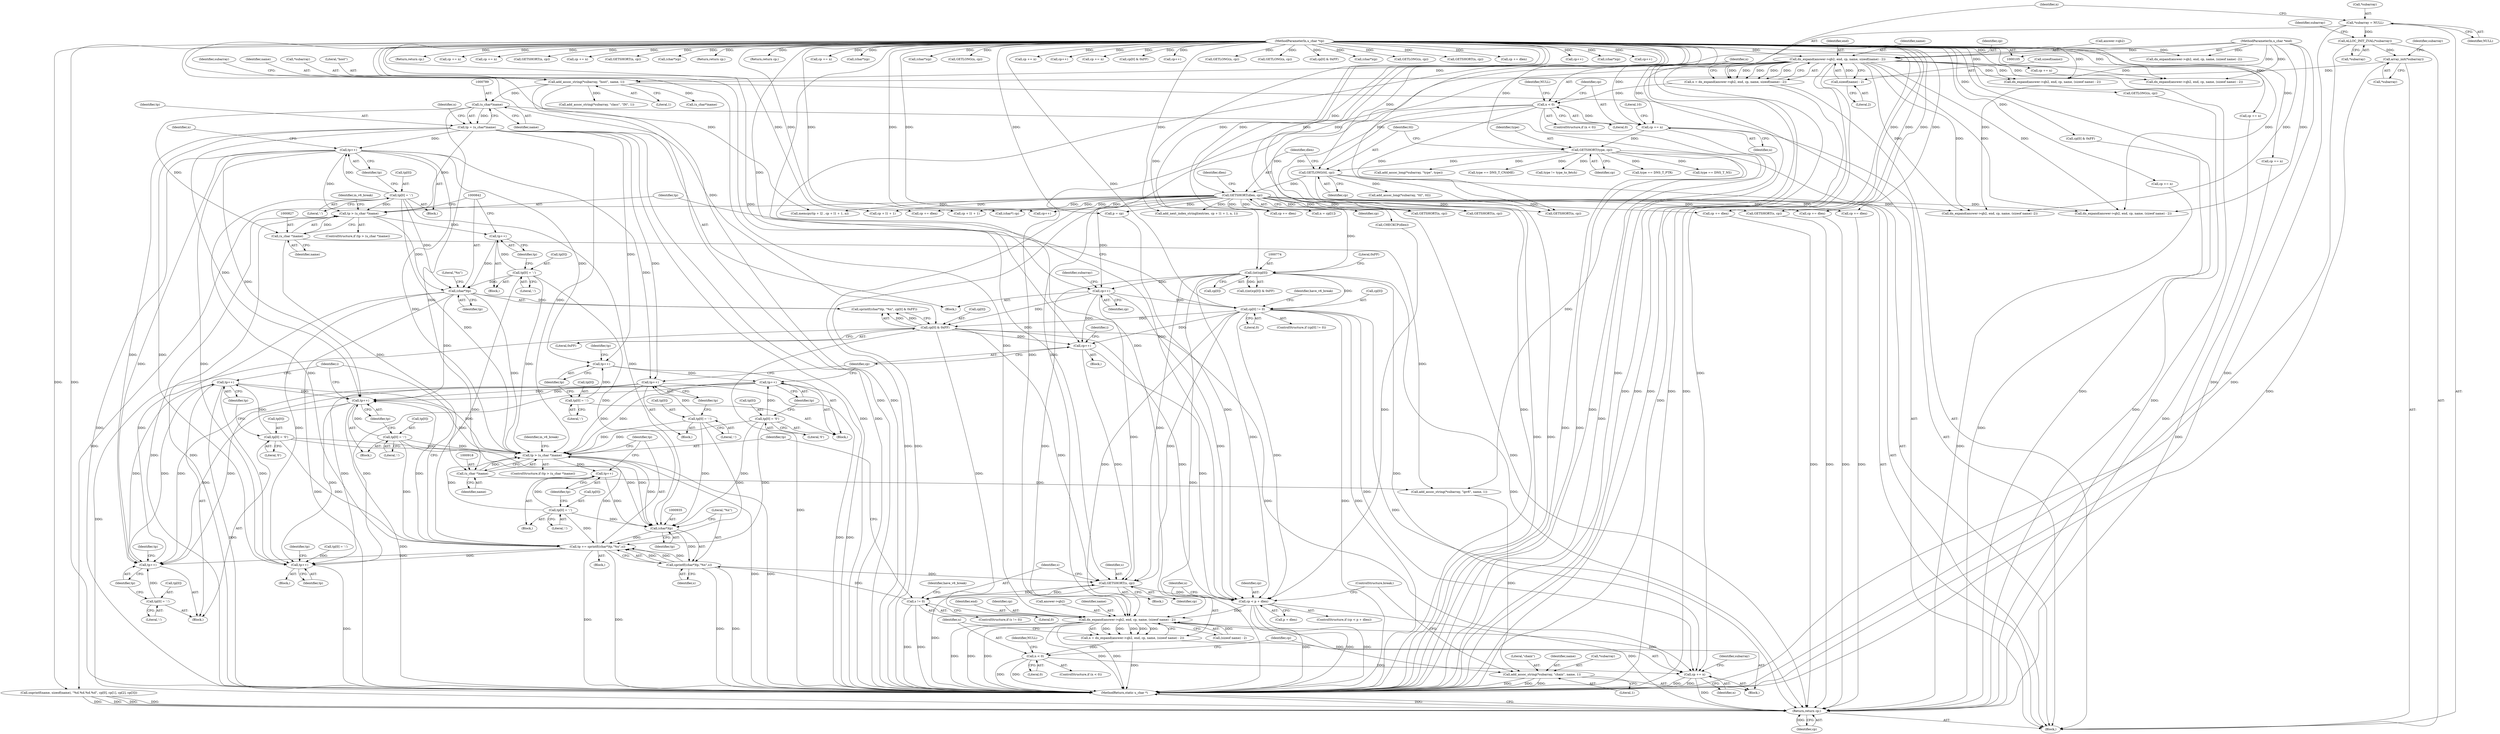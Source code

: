 digraph "0_php-src_2fefae47716d501aec41c1102f3fd4531f070b05_0@pointer" {
"1000975" [label="(Call,tp++)"];
"1000968" [label="(Call,tp++)"];
"1000841" [label="(Call,(char*)tp)"];
"1000833" [label="(Call,tp[0] = ':')"];
"1000802" [label="(Call,tp[0] = ':')"];
"1000838" [label="(Call,tp++)"];
"1000824" [label="(Call,tp > (u_char *)name)"];
"1000807" [label="(Call,tp++)"];
"1000786" [label="(Call,tp = (u_char*)name)"];
"1000788" [label="(Call,(u_char*)name)"];
"1000199" [label="(Call,add_assoc_string(*subarray, \"host\", name, 1))"];
"1000196" [label="(Call,array_init(*subarray))"];
"1000193" [label="(Call,ALLOC_INIT_ZVAL(*subarray))"];
"1000130" [label="(Call,*subarray = NULL)"];
"1000136" [label="(Call,dn_expand(answer->qb2, end, cp, name, sizeof(name) - 2))"];
"1000107" [label="(MethodParameterIn,u_char *end)"];
"1000106" [label="(MethodParameterIn,u_char *cp)"];
"1000143" [label="(Call,sizeof(name) - 2)"];
"1000826" [label="(Call,(u_char *)name)"];
"1000963" [label="(Call,tp[0] = ':')"];
"1000956" [label="(Call,tp++)"];
"1000867" [label="(Call,tp++)"];
"1000862" [label="(Call,tp[0] = ':')"];
"1000931" [label="(Call,tp += sprintf((char*)tp,\"%x\",s))"];
"1000933" [label="(Call,sprintf((char*)tp,\"%x\",s))"];
"1000934" [label="(Call,(char*)tp)"];
"1000924" [label="(Call,tp[0] = ':')"];
"1000915" [label="(Call,tp > (u_char *)name)"];
"1000881" [label="(Call,tp[0] = '0')"];
"1000975" [label="(Call,tp++)"];
"1000970" [label="(Call,tp[0] = '0')"];
"1000951" [label="(Call,tp[0] = ':')"];
"1000886" [label="(Call,tp++)"];
"1000879" [label="(Call,tp++)"];
"1000874" [label="(Call,tp[0] = ':')"];
"1000917" [label="(Call,(u_char *)name)"];
"1000929" [label="(Call,tp++)"];
"1000910" [label="(Call,s != 0)"];
"1000906" [label="(Call,GETSHORT(s, cp))"];
"1000779" [label="(Call,cp++)"];
"1000773" [label="(Call,(int)cp[0])"];
"1000165" [label="(Call,GETSHORT(dlen, cp))"];
"1000162" [label="(Call,GETLONG(ttl, cp))"];
"1000159" [label="(Call,GETSHORT(type, cp))"];
"1000154" [label="(Call,cp += n)"];
"1000148" [label="(Call,n < 0)"];
"1000134" [label="(Call,n = dn_expand(answer->qb2, end, cp, name, sizeof(name) - 2))"];
"1000817" [label="(Call,cp[0] != 0)"];
"1000845" [label="(Call,cp[0] & 0xFF)"];
"1000888" [label="(Call,cp++)"];
"1000987" [label="(Call,tp++)"];
"1001001" [label="(Call,cp < p + dlen)"];
"1001009" [label="(Call,dn_expand(answer->qb2, end, cp, name, (sizeof name) - 2))"];
"1001007" [label="(Call,n = dn_expand(answer->qb2, end, cp, name, (sizeof name) - 2))"];
"1001021" [label="(Call,n < 0)"];
"1001027" [label="(Call,cp += n)"];
"1001245" [label="(Return,return cp;)"];
"1001030" [label="(Call,add_assoc_string(*subarray, \"chain\", name, 1))"];
"1000812" [label="(Identifier,n)"];
"1000202" [label="(Literal,\"host\")"];
"1000182" [label="(Return,return cp;)"];
"1000889" [label="(Identifier,cp)"];
"1001032" [label="(Identifier,subarray)"];
"1001000" [label="(ControlStructure,if (cp < p + dlen))"];
"1000113" [label="(Block,)"];
"1000825" [label="(Identifier,tp)"];
"1000879" [label="(Call,tp++)"];
"1000874" [label="(Call,tp[0] = ':')"];
"1000288" [label="(Call,GETSHORT(n, cp))"];
"1000854" [label="(Identifier,have_v6_break)"];
"1000930" [label="(Identifier,tp)"];
"1000920" [label="(Block,)"];
"1000778" [label="(Literal,0xFF)"];
"1000970" [label="(Call,tp[0] = '0')"];
"1000793" [label="(Identifier,n)"];
"1000194" [label="(Call,*subarray)"];
"1001013" [label="(Identifier,end)"];
"1001033" [label="(Literal,\"chain\")"];
"1000828" [label="(Identifier,name)"];
"1000197" [label="(Call,*subarray)"];
"1000554" [label="(Call,cp += n)"];
"1000788" [label="(Call,(u_char*)name)"];
"1000773" [label="(Call,(int)cp[0])"];
"1001151" [label="(Call,cp += n)"];
"1000164" [label="(Identifier,cp)"];
"1000161" [label="(Identifier,cp)"];
"1001014" [label="(Identifier,cp)"];
"1000936" [label="(Identifier,tp)"];
"1000657" [label="(Call,GETSHORT(s, cp))"];
"1001023" [label="(Literal,0)"];
"1001003" [label="(Call,p + dlen)"];
"1000453" [label="(Call,n = cp[l1])"];
"1000971" [label="(Call,tp[0])"];
"1000211" [label="(Call,add_assoc_long(*subarray, \"ttl\", ttl))"];
"1000193" [label="(Call,ALLOC_INIT_ZVAL(*subarray))"];
"1000188" [label="(Call,cp += dlen)"];
"1000165" [label="(Call,GETSHORT(dlen, cp))"];
"1000969" [label="(Identifier,tp)"];
"1000974" [label="(Literal,'0')"];
"1000334" [label="(Call,dn_expand(answer->qb2, end, cp, name, (sizeof name) - 2))"];
"1000143" [label="(Call,sizeof(name) - 2)"];
"1000475" [label="(Call,memcpy(tp + l2 , cp + l1 + 1, n))"];
"1001241" [label="(Call,cp += dlen)"];
"1000839" [label="(Identifier,tp)"];
"1000783" [label="(Identifier,subarray)"];
"1000135" [label="(Identifier,n)"];
"1000565" [label="(Call,dn_expand(answer->qb2, end, cp, name, (sizeof name) -2))"];
"1000167" [label="(Identifier,cp)"];
"1000640" [label="(Call,(u_char*)name)"];
"1001064" [label="(Call,GETSHORT(n, cp))"];
"1000886" [label="(Call,tp++)"];
"1000823" [label="(ControlStructure,if (tp > (u_char *)name))"];
"1000892" [label="(Identifier,i)"];
"1000957" [label="(Identifier,tp)"];
"1001008" [label="(Identifier,n)"];
"1001034" [label="(Identifier,name)"];
"1001176" [label="(Call,cp += n)"];
"1000780" [label="(Identifier,cp)"];
"1000199" [label="(Call,add_assoc_string(*subarray, \"host\", name, 1))"];
"1001001" [label="(Call,cp < p + dlen)"];
"1000159" [label="(Call,GETSHORT(type, cp))"];
"1001121" [label="(Call,GETSHORT(n, cp))"];
"1000137" [label="(Call,answer->qb2)"];
"1001171" [label="(Call,(char*)cp)"];
"1000834" [label="(Call,tp[0])"];
"1000951" [label="(Call,tp[0] = ':')"];
"1000929" [label="(Call,tp++)"];
"1000238" [label="(Return,return cp;)"];
"1000166" [label="(Identifier,dlen)"];
"1000158" [label="(Literal,10)"];
"1001006" [label="(Block,)"];
"1000888" [label="(Call,cp++)"];
"1000821" [label="(Literal,0)"];
"1001031" [label="(Call,*subarray)"];
"1000107" [label="(MethodParameterIn,u_char *end)"];
"1000909" [label="(ControlStructure,if (s != 0))"];
"1001010" [label="(Call,answer->qb2)"];
"1000106" [label="(MethodParameterIn,u_char *cp)"];
"1000275" [label="(Call,cp += dlen)"];
"1000479" [label="(Call,cp + l1 + 1)"];
"1000849" [label="(Literal,0xFF)"];
"1000131" [label="(Call,*subarray)"];
"1000913" [label="(Block,)"];
"1000322" [label="(Call,type == DNS_T_PTR)"];
"1000868" [label="(Identifier,tp)"];
"1001016" [label="(Call,(sizeof name) - 2)"];
"1000917" [label="(Call,(u_char *)name)"];
"1001113" [label="(Call,GETSHORT(n, cp))"];
"1000160" [label="(Identifier,type)"];
"1000191" [label="(Return,return cp;)"];
"1001026" [label="(Identifier,NULL)"];
"1000911" [label="(Identifier,s)"];
"1000964" [label="(Call,tp[0])"];
"1001201" [label="(Call,cp += n)"];
"1000875" [label="(Call,tp[0])"];
"1000196" [label="(Call,array_init(*subarray))"];
"1000155" [label="(Identifier,cp)"];
"1000815" [label="(Block,)"];
"1000962" [label="(Block,)"];
"1001245" [label="(Return,return cp;)"];
"1000938" [label="(Identifier,s)"];
"1000140" [label="(Identifier,end)"];
"1000149" [label="(Identifier,n)"];
"1000156" [label="(Identifier,n)"];
"1000134" [label="(Call,n = dn_expand(answer->qb2, end, cp, name, sizeof(name) - 2))"];
"1000808" [label="(Identifier,tp)"];
"1000987" [label="(Call,tp++)"];
"1000377" [label="(Call,cp++)"];
"1000485" [label="(Call,add_next_index_stringl(entries, cp + l1 + 1, n, 1))"];
"1000906" [label="(Call,GETSHORT(s, cp))"];
"1001196" [label="(Call,(char*)cp)"];
"1000916" [label="(Identifier,tp)"];
"1000802" [label="(Call,tp[0] = ':')"];
"1000882" [label="(Call,tp[0])"];
"1000144" [label="(Call,sizeof(name))"];
"1000201" [label="(Identifier,subarray)"];
"1000205" [label="(Call,add_assoc_string(*subarray, \"class\", \"IN\", 1))"];
"1000150" [label="(Literal,0)"];
"1000786" [label="(Call,tp = (u_char*)name)"];
"1000146" [label="(Literal,2)"];
"1000914" [label="(ControlStructure,if (tp > (u_char *)name))"];
"1000885" [label="(Literal,'0')"];
"1000955" [label="(Literal,':')"];
"1000844" [label="(Literal,\"%x\")"];
"1000310" [label="(Call,type == DNS_T_NS)"];
"1000972" [label="(Identifier,tp)"];
"1001146" [label="(Call,(char*)cp)"];
"1000922" [label="(Identifier,in_v6_break)"];
"1000816" [label="(ControlStructure,if (cp[0] != 0))"];
"1000179" [label="(Call,cp += dlen)"];
"1001002" [label="(Identifier,cp)"];
"1000903" [label="(Block,)"];
"1000829" [label="(Block,)"];
"1000919" [label="(Identifier,name)"];
"1001021" [label="(Call,n < 0)"];
"1000806" [label="(Literal,':')"];
"1000779" [label="(Call,cp++)"];
"1000968" [label="(Call,tp++)"];
"1000833" [label="(Call,tp[0] = ':')"];
"1000824" [label="(Call,tp > (u_char *)name)"];
"1000414" [label="(Call,cp += n)"];
"1000628" [label="(Call,GETLONG(n, cp))"];
"1000162" [label="(Call,GETLONG(ttl, cp))"];
"1000142" [label="(Identifier,name)"];
"1000759" [label="(Call,p = cp)"];
"1001048" [label="(Call,GETSHORT(n, cp))"];
"1000841" [label="(Call,(char*)tp)"];
"1000604" [label="(Call,GETLONG(n, cp))"];
"1000846" [label="(Call,cp[0])"];
"1000795" [label="(Block,)"];
"1000787" [label="(Identifier,tp)"];
"1000207" [label="(Identifier,subarray)"];
"1000843" [label="(Identifier,tp)"];
"1000252" [label="(Call,snprintf(name, sizeof(name), \"%d.%d.%d.%d\", cp[0], cp[1], cp[2], cp[3]))"];
"1000840" [label="(Call,sprintf((char*)tp, \"%x\", cp[0] & 0xFF))"];
"1000352" [label="(Call,cp += n)"];
"1000147" [label="(ControlStructure,if (n < 0))"];
"1000130" [label="(Call,*subarray = NULL)"];
"1000831" [label="(Identifier,in_v6_break)"];
"1000924" [label="(Call,tp[0] = ':')"];
"1000133" [label="(Identifier,NULL)"];
"1000583" [label="(Call,cp += n)"];
"1000880" [label="(Identifier,tp)"];
"1000908" [label="(Identifier,cp)"];
"1000219" [label="(Call,add_assoc_long(*subarray, \"type\", type))"];
"1000154" [label="(Call,cp += n)"];
"1000902" [label="(Identifier,i)"];
"1001183" [label="(Call,cp[0] & 0xFF)"];
"1001206" [label="(Call,dn_expand(answer->qb2, end, cp, name, (sizeof name) - 2))"];
"1000982" [label="(Call,tp[0] = ':')"];
"1000203" [label="(Identifier,name)"];
"1001074" [label="(Call,dn_expand(answer->qb2, end, cp, name, (sizeof name) - 2))"];
"1000944" [label="(Block,)"];
"1000775" [label="(Call,cp[0])"];
"1000928" [label="(Literal,':')"];
"1000536" [label="(Call,dn_expand(answer->qb2, end, cp, name, (sizeof name) -2))"];
"1001246" [label="(Identifier,cp)"];
"1001022" [label="(Identifier,n)"];
"1001224" [label="(Call,cp += n)"];
"1001027" [label="(Call,cp += n)"];
"1000401" [label="(Call,cp++)"];
"1000863" [label="(Call,tp[0])"];
"1000772" [label="(Call,((int)cp[0]) & 0xFF)"];
"1000390" [label="(Call,cp += n)"];
"1001020" [label="(ControlStructure,if (n < 0))"];
"1000915" [label="(Call,tp > (u_char *)name)"];
"1001133" [label="(Call,cp[0] & 0xFF)"];
"1001092" [label="(Call,cp += n)"];
"1000511" [label="(Call,cp += dlen)"];
"1000200" [label="(Call,*subarray)"];
"1000242" [label="(Block,)"];
"1000807" [label="(Call,tp++)"];
"1000862" [label="(Call,tp[0] = ':')"];
"1000967" [label="(Literal,':')"];
"1000994" [label="(Call,add_assoc_string(*subarray, \"ipv6\", name, 1))"];
"1001138" [label="(Call,cp++)"];
"1001028" [label="(Identifier,cp)"];
"1000596" [label="(Call,GETLONG(n, cp))"];
"1000487" [label="(Call,cp + l1 + 1)"];
"1000912" [label="(Literal,0)"];
"1001009" [label="(Call,dn_expand(answer->qb2, end, cp, name, (sizeof name) - 2))"];
"1000612" [label="(Call,GETLONG(n, cp))"];
"1000298" [label="(Call,type == DNS_T_CNAME)"];
"1000148" [label="(Call,n < 0)"];
"1000963" [label="(Call,tp[0] = ':')"];
"1001158" [label="(Call,cp[0] & 0xFF)"];
"1001029" [label="(Identifier,n)"];
"1001030" [label="(Call,add_assoc_string(*subarray, \"chain\", name, 1))"];
"1000385" [label="(Call,(char*)cp)"];
"1000866" [label="(Literal,':')"];
"1000620" [label="(Call,GETLONG(n, cp))"];
"1000855" [label="(Block,)"];
"1000838" [label="(Call,tp++)"];
"1000169" [label="(Identifier,dlen)"];
"1000153" [label="(Identifier,NULL)"];
"1000932" [label="(Identifier,tp)"];
"1000163" [label="(Identifier,ttl)"];
"1000873" [label="(Block,)"];
"1001056" [label="(Call,GETSHORT(n, cp))"];
"1000981" [label="(Block,)"];
"1000937" [label="(Literal,\"%x\")"];
"1000790" [label="(Identifier,name)"];
"1000943" [label="(Identifier,have_v6_break)"];
"1000175" [label="(Call,type != type_to_fetch)"];
"1000235" [label="(Call,cp += dlen)"];
"1000228" [label="(Call,(char*) cp)"];
"1000826" [label="(Call,(u_char *)name)"];
"1000878" [label="(Literal,':')"];
"1000991" [label="(Identifier,tp)"];
"1001163" [label="(Call,cp++)"];
"1001035" [label="(Literal,1)"];
"1000141" [label="(Identifier,cp)"];
"1000817" [label="(Call,cp[0] != 0)"];
"1000837" [label="(Literal,':')"];
"1000910" [label="(Call,s != 0)"];
"1000867" [label="(Call,tp++)"];
"1000204" [label="(Literal,1)"];
"1001015" [label="(Identifier,name)"];
"1000975" [label="(Call,tp++)"];
"1000136" [label="(Call,dn_expand(answer->qb2, end, cp, name, sizeof(name) - 2))"];
"1000881" [label="(Call,tp[0] = '0')"];
"1000409" [label="(Call,(char*)cp)"];
"1000952" [label="(Call,tp[0])"];
"1000883" [label="(Identifier,tp)"];
"1001247" [label="(MethodReturn,static u_char *)"];
"1000931" [label="(Call,tp += sprintf((char*)tp,\"%x\",s))"];
"1001188" [label="(Call,cp++)"];
"1000907" [label="(Identifier,s)"];
"1000988" [label="(Identifier,tp)"];
"1000845" [label="(Call,cp[0] & 0xFF)"];
"1001007" [label="(Call,n = dn_expand(answer->qb2, end, cp, name, (sizeof name) - 2))"];
"1001036" [label="(ControlStructure,break;)"];
"1000956" [label="(Call,tp++)"];
"1000803" [label="(Call,tp[0])"];
"1000933" [label="(Call,sprintf((char*)tp,\"%x\",s))"];
"1000168" [label="(Call,CHECKCP(dlen))"];
"1000976" [label="(Identifier,tp)"];
"1000198" [label="(Identifier,subarray)"];
"1000925" [label="(Call,tp[0])"];
"1000934" [label="(Call,(char*)tp)"];
"1000887" [label="(Identifier,tp)"];
"1000818" [label="(Call,cp[0])"];
"1000975" -> "1000962"  [label="AST: "];
"1000975" -> "1000976"  [label="CFG: "];
"1000976" -> "1000975"  [label="AST: "];
"1000902" -> "1000975"  [label="CFG: "];
"1000975" -> "1001247"  [label="DDG: "];
"1000975" -> "1000915"  [label="DDG: "];
"1000975" -> "1000956"  [label="DDG: "];
"1000975" -> "1000968"  [label="DDG: "];
"1000968" -> "1000975"  [label="DDG: "];
"1000970" -> "1000975"  [label="DDG: "];
"1000975" -> "1000987"  [label="DDG: "];
"1000968" -> "1000962"  [label="AST: "];
"1000968" -> "1000969"  [label="CFG: "];
"1000969" -> "1000968"  [label="AST: "];
"1000972" -> "1000968"  [label="CFG: "];
"1000841" -> "1000968"  [label="DDG: "];
"1000807" -> "1000968"  [label="DDG: "];
"1000963" -> "1000968"  [label="DDG: "];
"1000956" -> "1000968"  [label="DDG: "];
"1000886" -> "1000968"  [label="DDG: "];
"1000786" -> "1000968"  [label="DDG: "];
"1000867" -> "1000968"  [label="DDG: "];
"1000931" -> "1000968"  [label="DDG: "];
"1000841" -> "1000840"  [label="AST: "];
"1000841" -> "1000843"  [label="CFG: "];
"1000842" -> "1000841"  [label="AST: "];
"1000843" -> "1000841"  [label="AST: "];
"1000844" -> "1000841"  [label="CFG: "];
"1000841" -> "1001247"  [label="DDG: "];
"1000841" -> "1000840"  [label="DDG: "];
"1000833" -> "1000841"  [label="DDG: "];
"1000802" -> "1000841"  [label="DDG: "];
"1000838" -> "1000841"  [label="DDG: "];
"1000824" -> "1000841"  [label="DDG: "];
"1000841" -> "1000915"  [label="DDG: "];
"1000841" -> "1000956"  [label="DDG: "];
"1000841" -> "1000987"  [label="DDG: "];
"1000833" -> "1000829"  [label="AST: "];
"1000833" -> "1000837"  [label="CFG: "];
"1000834" -> "1000833"  [label="AST: "];
"1000837" -> "1000833"  [label="AST: "];
"1000839" -> "1000833"  [label="CFG: "];
"1000833" -> "1000838"  [label="DDG: "];
"1000833" -> "1000915"  [label="DDG: "];
"1000833" -> "1000931"  [label="DDG: "];
"1000833" -> "1000934"  [label="DDG: "];
"1000802" -> "1000795"  [label="AST: "];
"1000802" -> "1000806"  [label="CFG: "];
"1000803" -> "1000802"  [label="AST: "];
"1000806" -> "1000802"  [label="AST: "];
"1000808" -> "1000802"  [label="CFG: "];
"1000802" -> "1000807"  [label="DDG: "];
"1000802" -> "1000824"  [label="DDG: "];
"1000802" -> "1000915"  [label="DDG: "];
"1000802" -> "1000931"  [label="DDG: "];
"1000802" -> "1000934"  [label="DDG: "];
"1000838" -> "1000829"  [label="AST: "];
"1000838" -> "1000839"  [label="CFG: "];
"1000839" -> "1000838"  [label="AST: "];
"1000842" -> "1000838"  [label="CFG: "];
"1000824" -> "1000838"  [label="DDG: "];
"1000824" -> "1000823"  [label="AST: "];
"1000824" -> "1000826"  [label="CFG: "];
"1000825" -> "1000824"  [label="AST: "];
"1000826" -> "1000824"  [label="AST: "];
"1000831" -> "1000824"  [label="CFG: "];
"1000842" -> "1000824"  [label="CFG: "];
"1000824" -> "1001247"  [label="DDG: "];
"1000824" -> "1001247"  [label="DDG: "];
"1000807" -> "1000824"  [label="DDG: "];
"1000786" -> "1000824"  [label="DDG: "];
"1000826" -> "1000824"  [label="DDG: "];
"1000807" -> "1000795"  [label="AST: "];
"1000807" -> "1000808"  [label="CFG: "];
"1000808" -> "1000807"  [label="AST: "];
"1000812" -> "1000807"  [label="CFG: "];
"1000807" -> "1001247"  [label="DDG: "];
"1000786" -> "1000807"  [label="DDG: "];
"1000807" -> "1000867"  [label="DDG: "];
"1000807" -> "1000879"  [label="DDG: "];
"1000807" -> "1000915"  [label="DDG: "];
"1000807" -> "1000956"  [label="DDG: "];
"1000807" -> "1000987"  [label="DDG: "];
"1000786" -> "1000242"  [label="AST: "];
"1000786" -> "1000788"  [label="CFG: "];
"1000787" -> "1000786"  [label="AST: "];
"1000788" -> "1000786"  [label="AST: "];
"1000793" -> "1000786"  [label="CFG: "];
"1000786" -> "1001247"  [label="DDG: "];
"1000786" -> "1001247"  [label="DDG: "];
"1000788" -> "1000786"  [label="DDG: "];
"1000786" -> "1000867"  [label="DDG: "];
"1000786" -> "1000879"  [label="DDG: "];
"1000786" -> "1000915"  [label="DDG: "];
"1000786" -> "1000956"  [label="DDG: "];
"1000786" -> "1000987"  [label="DDG: "];
"1000788" -> "1000790"  [label="CFG: "];
"1000789" -> "1000788"  [label="AST: "];
"1000790" -> "1000788"  [label="AST: "];
"1000199" -> "1000788"  [label="DDG: "];
"1000788" -> "1000826"  [label="DDG: "];
"1000788" -> "1000917"  [label="DDG: "];
"1000788" -> "1000994"  [label="DDG: "];
"1000199" -> "1000113"  [label="AST: "];
"1000199" -> "1000204"  [label="CFG: "];
"1000200" -> "1000199"  [label="AST: "];
"1000202" -> "1000199"  [label="AST: "];
"1000203" -> "1000199"  [label="AST: "];
"1000204" -> "1000199"  [label="AST: "];
"1000207" -> "1000199"  [label="CFG: "];
"1000199" -> "1001247"  [label="DDG: "];
"1000199" -> "1001247"  [label="DDG: "];
"1000196" -> "1000199"  [label="DDG: "];
"1000136" -> "1000199"  [label="DDG: "];
"1000199" -> "1000205"  [label="DDG: "];
"1000199" -> "1000640"  [label="DDG: "];
"1000196" -> "1000113"  [label="AST: "];
"1000196" -> "1000197"  [label="CFG: "];
"1000197" -> "1000196"  [label="AST: "];
"1000201" -> "1000196"  [label="CFG: "];
"1000196" -> "1001247"  [label="DDG: "];
"1000193" -> "1000196"  [label="DDG: "];
"1000193" -> "1000113"  [label="AST: "];
"1000193" -> "1000194"  [label="CFG: "];
"1000194" -> "1000193"  [label="AST: "];
"1000198" -> "1000193"  [label="CFG: "];
"1000193" -> "1001247"  [label="DDG: "];
"1000130" -> "1000193"  [label="DDG: "];
"1000130" -> "1000113"  [label="AST: "];
"1000130" -> "1000133"  [label="CFG: "];
"1000131" -> "1000130"  [label="AST: "];
"1000133" -> "1000130"  [label="AST: "];
"1000135" -> "1000130"  [label="CFG: "];
"1000130" -> "1001247"  [label="DDG: "];
"1000130" -> "1001247"  [label="DDG: "];
"1000136" -> "1000134"  [label="AST: "];
"1000136" -> "1000143"  [label="CFG: "];
"1000137" -> "1000136"  [label="AST: "];
"1000140" -> "1000136"  [label="AST: "];
"1000141" -> "1000136"  [label="AST: "];
"1000142" -> "1000136"  [label="AST: "];
"1000143" -> "1000136"  [label="AST: "];
"1000134" -> "1000136"  [label="CFG: "];
"1000136" -> "1001247"  [label="DDG: "];
"1000136" -> "1001247"  [label="DDG: "];
"1000136" -> "1001247"  [label="DDG: "];
"1000136" -> "1001247"  [label="DDG: "];
"1000136" -> "1001247"  [label="DDG: "];
"1000136" -> "1000134"  [label="DDG: "];
"1000136" -> "1000134"  [label="DDG: "];
"1000136" -> "1000134"  [label="DDG: "];
"1000136" -> "1000134"  [label="DDG: "];
"1000136" -> "1000134"  [label="DDG: "];
"1000107" -> "1000136"  [label="DDG: "];
"1000106" -> "1000136"  [label="DDG: "];
"1000143" -> "1000136"  [label="DDG: "];
"1000136" -> "1000154"  [label="DDG: "];
"1000136" -> "1000334"  [label="DDG: "];
"1000136" -> "1000334"  [label="DDG: "];
"1000136" -> "1000536"  [label="DDG: "];
"1000136" -> "1000536"  [label="DDG: "];
"1000136" -> "1001009"  [label="DDG: "];
"1000136" -> "1001009"  [label="DDG: "];
"1000136" -> "1001074"  [label="DDG: "];
"1000136" -> "1001074"  [label="DDG: "];
"1000136" -> "1001206"  [label="DDG: "];
"1000136" -> "1001206"  [label="DDG: "];
"1000107" -> "1000105"  [label="AST: "];
"1000107" -> "1001247"  [label="DDG: "];
"1000107" -> "1000334"  [label="DDG: "];
"1000107" -> "1000536"  [label="DDG: "];
"1000107" -> "1000565"  [label="DDG: "];
"1000107" -> "1001009"  [label="DDG: "];
"1000107" -> "1001074"  [label="DDG: "];
"1000107" -> "1001206"  [label="DDG: "];
"1000106" -> "1000105"  [label="AST: "];
"1000106" -> "1001247"  [label="DDG: "];
"1000106" -> "1000154"  [label="DDG: "];
"1000106" -> "1000159"  [label="DDG: "];
"1000106" -> "1000162"  [label="DDG: "];
"1000106" -> "1000165"  [label="DDG: "];
"1000106" -> "1000179"  [label="DDG: "];
"1000106" -> "1000182"  [label="DDG: "];
"1000106" -> "1000188"  [label="DDG: "];
"1000106" -> "1000191"  [label="DDG: "];
"1000106" -> "1000228"  [label="DDG: "];
"1000106" -> "1000235"  [label="DDG: "];
"1000106" -> "1000238"  [label="DDG: "];
"1000106" -> "1000252"  [label="DDG: "];
"1000106" -> "1000275"  [label="DDG: "];
"1000106" -> "1000288"  [label="DDG: "];
"1000106" -> "1000334"  [label="DDG: "];
"1000106" -> "1000352"  [label="DDG: "];
"1000106" -> "1000377"  [label="DDG: "];
"1000106" -> "1000385"  [label="DDG: "];
"1000106" -> "1000390"  [label="DDG: "];
"1000106" -> "1000401"  [label="DDG: "];
"1000106" -> "1000409"  [label="DDG: "];
"1000106" -> "1000414"  [label="DDG: "];
"1000106" -> "1000453"  [label="DDG: "];
"1000106" -> "1000475"  [label="DDG: "];
"1000106" -> "1000479"  [label="DDG: "];
"1000106" -> "1000485"  [label="DDG: "];
"1000106" -> "1000487"  [label="DDG: "];
"1000106" -> "1000511"  [label="DDG: "];
"1000106" -> "1000536"  [label="DDG: "];
"1000106" -> "1000554"  [label="DDG: "];
"1000106" -> "1000565"  [label="DDG: "];
"1000106" -> "1000583"  [label="DDG: "];
"1000106" -> "1000596"  [label="DDG: "];
"1000106" -> "1000604"  [label="DDG: "];
"1000106" -> "1000612"  [label="DDG: "];
"1000106" -> "1000620"  [label="DDG: "];
"1000106" -> "1000628"  [label="DDG: "];
"1000106" -> "1000657"  [label="DDG: "];
"1000106" -> "1000759"  [label="DDG: "];
"1000106" -> "1000773"  [label="DDG: "];
"1000106" -> "1000779"  [label="DDG: "];
"1000106" -> "1000817"  [label="DDG: "];
"1000106" -> "1000845"  [label="DDG: "];
"1000106" -> "1000888"  [label="DDG: "];
"1000106" -> "1000906"  [label="DDG: "];
"1000106" -> "1001001"  [label="DDG: "];
"1000106" -> "1001009"  [label="DDG: "];
"1000106" -> "1001027"  [label="DDG: "];
"1000106" -> "1001048"  [label="DDG: "];
"1000106" -> "1001056"  [label="DDG: "];
"1000106" -> "1001064"  [label="DDG: "];
"1000106" -> "1001074"  [label="DDG: "];
"1000106" -> "1001092"  [label="DDG: "];
"1000106" -> "1001113"  [label="DDG: "];
"1000106" -> "1001121"  [label="DDG: "];
"1000106" -> "1001133"  [label="DDG: "];
"1000106" -> "1001138"  [label="DDG: "];
"1000106" -> "1001146"  [label="DDG: "];
"1000106" -> "1001151"  [label="DDG: "];
"1000106" -> "1001158"  [label="DDG: "];
"1000106" -> "1001163"  [label="DDG: "];
"1000106" -> "1001171"  [label="DDG: "];
"1000106" -> "1001176"  [label="DDG: "];
"1000106" -> "1001183"  [label="DDG: "];
"1000106" -> "1001188"  [label="DDG: "];
"1000106" -> "1001196"  [label="DDG: "];
"1000106" -> "1001201"  [label="DDG: "];
"1000106" -> "1001206"  [label="DDG: "];
"1000106" -> "1001224"  [label="DDG: "];
"1000106" -> "1001241"  [label="DDG: "];
"1000106" -> "1001245"  [label="DDG: "];
"1000143" -> "1000146"  [label="CFG: "];
"1000144" -> "1000143"  [label="AST: "];
"1000146" -> "1000143"  [label="AST: "];
"1000826" -> "1000828"  [label="CFG: "];
"1000827" -> "1000826"  [label="AST: "];
"1000828" -> "1000826"  [label="AST: "];
"1000826" -> "1000917"  [label="DDG: "];
"1000826" -> "1000994"  [label="DDG: "];
"1000963" -> "1000962"  [label="AST: "];
"1000963" -> "1000967"  [label="CFG: "];
"1000964" -> "1000963"  [label="AST: "];
"1000967" -> "1000963"  [label="AST: "];
"1000969" -> "1000963"  [label="CFG: "];
"1000956" -> "1000944"  [label="AST: "];
"1000956" -> "1000957"  [label="CFG: "];
"1000957" -> "1000956"  [label="AST: "];
"1000902" -> "1000956"  [label="CFG: "];
"1000956" -> "1001247"  [label="DDG: "];
"1000956" -> "1000915"  [label="DDG: "];
"1000867" -> "1000956"  [label="DDG: "];
"1000931" -> "1000956"  [label="DDG: "];
"1000951" -> "1000956"  [label="DDG: "];
"1000886" -> "1000956"  [label="DDG: "];
"1000956" -> "1000987"  [label="DDG: "];
"1000867" -> "1000855"  [label="AST: "];
"1000867" -> "1000868"  [label="CFG: "];
"1000868" -> "1000867"  [label="AST: "];
"1000889" -> "1000867"  [label="CFG: "];
"1000867" -> "1001247"  [label="DDG: "];
"1000862" -> "1000867"  [label="DDG: "];
"1000867" -> "1000915"  [label="DDG: "];
"1000867" -> "1000987"  [label="DDG: "];
"1000862" -> "1000855"  [label="AST: "];
"1000862" -> "1000866"  [label="CFG: "];
"1000863" -> "1000862"  [label="AST: "];
"1000866" -> "1000862"  [label="AST: "];
"1000868" -> "1000862"  [label="CFG: "];
"1000862" -> "1000915"  [label="DDG: "];
"1000862" -> "1000931"  [label="DDG: "];
"1000862" -> "1000934"  [label="DDG: "];
"1000931" -> "1000913"  [label="AST: "];
"1000931" -> "1000933"  [label="CFG: "];
"1000932" -> "1000931"  [label="AST: "];
"1000933" -> "1000931"  [label="AST: "];
"1000902" -> "1000931"  [label="CFG: "];
"1000931" -> "1001247"  [label="DDG: "];
"1000931" -> "1001247"  [label="DDG: "];
"1000931" -> "1000915"  [label="DDG: "];
"1000933" -> "1000931"  [label="DDG: "];
"1000933" -> "1000931"  [label="DDG: "];
"1000933" -> "1000931"  [label="DDG: "];
"1000924" -> "1000931"  [label="DDG: "];
"1000951" -> "1000931"  [label="DDG: "];
"1000970" -> "1000931"  [label="DDG: "];
"1000881" -> "1000931"  [label="DDG: "];
"1000934" -> "1000931"  [label="DDG: "];
"1000931" -> "1000987"  [label="DDG: "];
"1000933" -> "1000938"  [label="CFG: "];
"1000934" -> "1000933"  [label="AST: "];
"1000937" -> "1000933"  [label="AST: "];
"1000938" -> "1000933"  [label="AST: "];
"1000933" -> "1001247"  [label="DDG: "];
"1000933" -> "1001247"  [label="DDG: "];
"1000933" -> "1000906"  [label="DDG: "];
"1000934" -> "1000933"  [label="DDG: "];
"1000910" -> "1000933"  [label="DDG: "];
"1000934" -> "1000936"  [label="CFG: "];
"1000935" -> "1000934"  [label="AST: "];
"1000936" -> "1000934"  [label="AST: "];
"1000937" -> "1000934"  [label="CFG: "];
"1000924" -> "1000934"  [label="DDG: "];
"1000915" -> "1000934"  [label="DDG: "];
"1000951" -> "1000934"  [label="DDG: "];
"1000970" -> "1000934"  [label="DDG: "];
"1000881" -> "1000934"  [label="DDG: "];
"1000929" -> "1000934"  [label="DDG: "];
"1000924" -> "1000920"  [label="AST: "];
"1000924" -> "1000928"  [label="CFG: "];
"1000925" -> "1000924"  [label="AST: "];
"1000928" -> "1000924"  [label="AST: "];
"1000930" -> "1000924"  [label="CFG: "];
"1000924" -> "1000915"  [label="DDG: "];
"1000924" -> "1000929"  [label="DDG: "];
"1000915" -> "1000914"  [label="AST: "];
"1000915" -> "1000917"  [label="CFG: "];
"1000916" -> "1000915"  [label="AST: "];
"1000917" -> "1000915"  [label="AST: "];
"1000922" -> "1000915"  [label="CFG: "];
"1000932" -> "1000915"  [label="CFG: "];
"1000915" -> "1001247"  [label="DDG: "];
"1000915" -> "1001247"  [label="DDG: "];
"1000881" -> "1000915"  [label="DDG: "];
"1000951" -> "1000915"  [label="DDG: "];
"1000886" -> "1000915"  [label="DDG: "];
"1000970" -> "1000915"  [label="DDG: "];
"1000917" -> "1000915"  [label="DDG: "];
"1000915" -> "1000929"  [label="DDG: "];
"1000881" -> "1000873"  [label="AST: "];
"1000881" -> "1000885"  [label="CFG: "];
"1000882" -> "1000881"  [label="AST: "];
"1000885" -> "1000881"  [label="AST: "];
"1000887" -> "1000881"  [label="CFG: "];
"1000881" -> "1000886"  [label="DDG: "];
"1000970" -> "1000962"  [label="AST: "];
"1000970" -> "1000974"  [label="CFG: "];
"1000971" -> "1000970"  [label="AST: "];
"1000974" -> "1000970"  [label="AST: "];
"1000976" -> "1000970"  [label="CFG: "];
"1000951" -> "1000944"  [label="AST: "];
"1000951" -> "1000955"  [label="CFG: "];
"1000952" -> "1000951"  [label="AST: "];
"1000955" -> "1000951"  [label="AST: "];
"1000957" -> "1000951"  [label="CFG: "];
"1000886" -> "1000873"  [label="AST: "];
"1000886" -> "1000887"  [label="CFG: "];
"1000887" -> "1000886"  [label="AST: "];
"1000889" -> "1000886"  [label="CFG: "];
"1000886" -> "1001247"  [label="DDG: "];
"1000879" -> "1000886"  [label="DDG: "];
"1000886" -> "1000987"  [label="DDG: "];
"1000879" -> "1000873"  [label="AST: "];
"1000879" -> "1000880"  [label="CFG: "];
"1000880" -> "1000879"  [label="AST: "];
"1000883" -> "1000879"  [label="CFG: "];
"1000874" -> "1000879"  [label="DDG: "];
"1000874" -> "1000873"  [label="AST: "];
"1000874" -> "1000878"  [label="CFG: "];
"1000875" -> "1000874"  [label="AST: "];
"1000878" -> "1000874"  [label="AST: "];
"1000880" -> "1000874"  [label="CFG: "];
"1000917" -> "1000919"  [label="CFG: "];
"1000918" -> "1000917"  [label="AST: "];
"1000919" -> "1000917"  [label="AST: "];
"1000917" -> "1000994"  [label="DDG: "];
"1000929" -> "1000920"  [label="AST: "];
"1000929" -> "1000930"  [label="CFG: "];
"1000930" -> "1000929"  [label="AST: "];
"1000932" -> "1000929"  [label="CFG: "];
"1000910" -> "1000909"  [label="AST: "];
"1000910" -> "1000912"  [label="CFG: "];
"1000911" -> "1000910"  [label="AST: "];
"1000912" -> "1000910"  [label="AST: "];
"1000916" -> "1000910"  [label="CFG: "];
"1000943" -> "1000910"  [label="CFG: "];
"1000910" -> "1001247"  [label="DDG: "];
"1000910" -> "1001247"  [label="DDG: "];
"1000910" -> "1000906"  [label="DDG: "];
"1000906" -> "1000910"  [label="DDG: "];
"1000906" -> "1000903"  [label="AST: "];
"1000906" -> "1000908"  [label="CFG: "];
"1000907" -> "1000906"  [label="AST: "];
"1000908" -> "1000906"  [label="AST: "];
"1000911" -> "1000906"  [label="CFG: "];
"1000906" -> "1001247"  [label="DDG: "];
"1000779" -> "1000906"  [label="DDG: "];
"1000817" -> "1000906"  [label="DDG: "];
"1000845" -> "1000906"  [label="DDG: "];
"1000888" -> "1000906"  [label="DDG: "];
"1000773" -> "1000906"  [label="DDG: "];
"1000906" -> "1001001"  [label="DDG: "];
"1000779" -> "1000242"  [label="AST: "];
"1000779" -> "1000780"  [label="CFG: "];
"1000780" -> "1000779"  [label="AST: "];
"1000783" -> "1000779"  [label="CFG: "];
"1000773" -> "1000779"  [label="DDG: "];
"1000165" -> "1000779"  [label="DDG: "];
"1000779" -> "1000817"  [label="DDG: "];
"1000779" -> "1000845"  [label="DDG: "];
"1000779" -> "1000888"  [label="DDG: "];
"1000779" -> "1001001"  [label="DDG: "];
"1000773" -> "1000772"  [label="AST: "];
"1000773" -> "1000775"  [label="CFG: "];
"1000774" -> "1000773"  [label="AST: "];
"1000775" -> "1000773"  [label="AST: "];
"1000778" -> "1000773"  [label="CFG: "];
"1000773" -> "1001247"  [label="DDG: "];
"1000773" -> "1000772"  [label="DDG: "];
"1000165" -> "1000773"  [label="DDG: "];
"1000773" -> "1000817"  [label="DDG: "];
"1000773" -> "1001001"  [label="DDG: "];
"1000773" -> "1001009"  [label="DDG: "];
"1000773" -> "1001027"  [label="DDG: "];
"1000773" -> "1001245"  [label="DDG: "];
"1000165" -> "1000113"  [label="AST: "];
"1000165" -> "1000167"  [label="CFG: "];
"1000166" -> "1000165"  [label="AST: "];
"1000167" -> "1000165"  [label="AST: "];
"1000169" -> "1000165"  [label="CFG: "];
"1000165" -> "1001247"  [label="DDG: "];
"1000165" -> "1001247"  [label="DDG: "];
"1000162" -> "1000165"  [label="DDG: "];
"1000165" -> "1000168"  [label="DDG: "];
"1000165" -> "1000179"  [label="DDG: "];
"1000165" -> "1000188"  [label="DDG: "];
"1000165" -> "1000228"  [label="DDG: "];
"1000165" -> "1000252"  [label="DDG: "];
"1000165" -> "1000275"  [label="DDG: "];
"1000165" -> "1000288"  [label="DDG: "];
"1000165" -> "1000334"  [label="DDG: "];
"1000165" -> "1000377"  [label="DDG: "];
"1000165" -> "1000453"  [label="DDG: "];
"1000165" -> "1000475"  [label="DDG: "];
"1000165" -> "1000479"  [label="DDG: "];
"1000165" -> "1000485"  [label="DDG: "];
"1000165" -> "1000487"  [label="DDG: "];
"1000165" -> "1000511"  [label="DDG: "];
"1000165" -> "1000536"  [label="DDG: "];
"1000165" -> "1000657"  [label="DDG: "];
"1000165" -> "1000759"  [label="DDG: "];
"1000165" -> "1001048"  [label="DDG: "];
"1000165" -> "1001113"  [label="DDG: "];
"1000165" -> "1001241"  [label="DDG: "];
"1000165" -> "1001245"  [label="DDG: "];
"1000162" -> "1000113"  [label="AST: "];
"1000162" -> "1000164"  [label="CFG: "];
"1000163" -> "1000162"  [label="AST: "];
"1000164" -> "1000162"  [label="AST: "];
"1000166" -> "1000162"  [label="CFG: "];
"1000162" -> "1001247"  [label="DDG: "];
"1000162" -> "1001247"  [label="DDG: "];
"1000159" -> "1000162"  [label="DDG: "];
"1000162" -> "1000211"  [label="DDG: "];
"1000159" -> "1000113"  [label="AST: "];
"1000159" -> "1000161"  [label="CFG: "];
"1000160" -> "1000159"  [label="AST: "];
"1000161" -> "1000159"  [label="AST: "];
"1000163" -> "1000159"  [label="CFG: "];
"1000159" -> "1001247"  [label="DDG: "];
"1000159" -> "1001247"  [label="DDG: "];
"1000154" -> "1000159"  [label="DDG: "];
"1000159" -> "1000175"  [label="DDG: "];
"1000159" -> "1000219"  [label="DDG: "];
"1000159" -> "1000298"  [label="DDG: "];
"1000159" -> "1000310"  [label="DDG: "];
"1000159" -> "1000322"  [label="DDG: "];
"1000154" -> "1000113"  [label="AST: "];
"1000154" -> "1000156"  [label="CFG: "];
"1000155" -> "1000154"  [label="AST: "];
"1000156" -> "1000154"  [label="AST: "];
"1000158" -> "1000154"  [label="CFG: "];
"1000154" -> "1001247"  [label="DDG: "];
"1000148" -> "1000154"  [label="DDG: "];
"1000148" -> "1000147"  [label="AST: "];
"1000148" -> "1000150"  [label="CFG: "];
"1000149" -> "1000148"  [label="AST: "];
"1000150" -> "1000148"  [label="AST: "];
"1000153" -> "1000148"  [label="CFG: "];
"1000155" -> "1000148"  [label="CFG: "];
"1000148" -> "1001247"  [label="DDG: "];
"1000148" -> "1001247"  [label="DDG: "];
"1000134" -> "1000148"  [label="DDG: "];
"1000148" -> "1000288"  [label="DDG: "];
"1000148" -> "1001048"  [label="DDG: "];
"1000148" -> "1001113"  [label="DDG: "];
"1000134" -> "1000113"  [label="AST: "];
"1000135" -> "1000134"  [label="AST: "];
"1000149" -> "1000134"  [label="CFG: "];
"1000134" -> "1001247"  [label="DDG: "];
"1000817" -> "1000816"  [label="AST: "];
"1000817" -> "1000821"  [label="CFG: "];
"1000818" -> "1000817"  [label="AST: "];
"1000821" -> "1000817"  [label="AST: "];
"1000825" -> "1000817"  [label="CFG: "];
"1000854" -> "1000817"  [label="CFG: "];
"1000817" -> "1001247"  [label="DDG: "];
"1000817" -> "1001247"  [label="DDG: "];
"1000817" -> "1000845"  [label="DDG: "];
"1000817" -> "1000888"  [label="DDG: "];
"1000817" -> "1001001"  [label="DDG: "];
"1000817" -> "1001009"  [label="DDG: "];
"1000817" -> "1001027"  [label="DDG: "];
"1000817" -> "1001245"  [label="DDG: "];
"1000845" -> "1000840"  [label="AST: "];
"1000845" -> "1000849"  [label="CFG: "];
"1000846" -> "1000845"  [label="AST: "];
"1000849" -> "1000845"  [label="AST: "];
"1000840" -> "1000845"  [label="CFG: "];
"1000845" -> "1001247"  [label="DDG: "];
"1000845" -> "1000840"  [label="DDG: "];
"1000845" -> "1000840"  [label="DDG: "];
"1000845" -> "1000888"  [label="DDG: "];
"1000845" -> "1001001"  [label="DDG: "];
"1000845" -> "1001009"  [label="DDG: "];
"1000845" -> "1001027"  [label="DDG: "];
"1000845" -> "1001245"  [label="DDG: "];
"1000888" -> "1000815"  [label="AST: "];
"1000888" -> "1000889"  [label="CFG: "];
"1000889" -> "1000888"  [label="AST: "];
"1000892" -> "1000888"  [label="CFG: "];
"1000888" -> "1001001"  [label="DDG: "];
"1000987" -> "1000981"  [label="AST: "];
"1000987" -> "1000988"  [label="CFG: "];
"1000988" -> "1000987"  [label="AST: "];
"1000991" -> "1000987"  [label="CFG: "];
"1000987" -> "1001247"  [label="DDG: "];
"1000982" -> "1000987"  [label="DDG: "];
"1001001" -> "1001000"  [label="AST: "];
"1001001" -> "1001003"  [label="CFG: "];
"1001002" -> "1001001"  [label="AST: "];
"1001003" -> "1001001"  [label="AST: "];
"1001008" -> "1001001"  [label="CFG: "];
"1001036" -> "1001001"  [label="CFG: "];
"1001001" -> "1001247"  [label="DDG: "];
"1001001" -> "1001247"  [label="DDG: "];
"1001001" -> "1001247"  [label="DDG: "];
"1000759" -> "1001001"  [label="DDG: "];
"1000168" -> "1001001"  [label="DDG: "];
"1001001" -> "1001009"  [label="DDG: "];
"1001001" -> "1001245"  [label="DDG: "];
"1001009" -> "1001007"  [label="AST: "];
"1001009" -> "1001016"  [label="CFG: "];
"1001010" -> "1001009"  [label="AST: "];
"1001013" -> "1001009"  [label="AST: "];
"1001014" -> "1001009"  [label="AST: "];
"1001015" -> "1001009"  [label="AST: "];
"1001016" -> "1001009"  [label="AST: "];
"1001007" -> "1001009"  [label="CFG: "];
"1001009" -> "1001247"  [label="DDG: "];
"1001009" -> "1001247"  [label="DDG: "];
"1001009" -> "1001247"  [label="DDG: "];
"1001009" -> "1001247"  [label="DDG: "];
"1001009" -> "1001247"  [label="DDG: "];
"1001009" -> "1001007"  [label="DDG: "];
"1001009" -> "1001007"  [label="DDG: "];
"1001009" -> "1001007"  [label="DDG: "];
"1001009" -> "1001007"  [label="DDG: "];
"1001009" -> "1001007"  [label="DDG: "];
"1001016" -> "1001009"  [label="DDG: "];
"1001009" -> "1001027"  [label="DDG: "];
"1001009" -> "1001030"  [label="DDG: "];
"1001007" -> "1001006"  [label="AST: "];
"1001008" -> "1001007"  [label="AST: "];
"1001022" -> "1001007"  [label="CFG: "];
"1001007" -> "1001247"  [label="DDG: "];
"1001007" -> "1001021"  [label="DDG: "];
"1001021" -> "1001020"  [label="AST: "];
"1001021" -> "1001023"  [label="CFG: "];
"1001022" -> "1001021"  [label="AST: "];
"1001023" -> "1001021"  [label="AST: "];
"1001026" -> "1001021"  [label="CFG: "];
"1001028" -> "1001021"  [label="CFG: "];
"1001021" -> "1001247"  [label="DDG: "];
"1001021" -> "1001247"  [label="DDG: "];
"1001021" -> "1001027"  [label="DDG: "];
"1001027" -> "1001006"  [label="AST: "];
"1001027" -> "1001029"  [label="CFG: "];
"1001028" -> "1001027"  [label="AST: "];
"1001029" -> "1001027"  [label="AST: "];
"1001032" -> "1001027"  [label="CFG: "];
"1001027" -> "1001247"  [label="DDG: "];
"1001027" -> "1001247"  [label="DDG: "];
"1001027" -> "1001245"  [label="DDG: "];
"1001245" -> "1000113"  [label="AST: "];
"1001245" -> "1001246"  [label="CFG: "];
"1001246" -> "1001245"  [label="AST: "];
"1001247" -> "1001245"  [label="CFG: "];
"1001245" -> "1001247"  [label="DDG: "];
"1001246" -> "1001245"  [label="DDG: "];
"1000352" -> "1001245"  [label="DDG: "];
"1000252" -> "1001245"  [label="DDG: "];
"1000252" -> "1001245"  [label="DDG: "];
"1000252" -> "1001245"  [label="DDG: "];
"1000252" -> "1001245"  [label="DDG: "];
"1000628" -> "1001245"  [label="DDG: "];
"1001183" -> "1001245"  [label="DDG: "];
"1000275" -> "1001245"  [label="DDG: "];
"1001224" -> "1001245"  [label="DDG: "];
"1000414" -> "1001245"  [label="DDG: "];
"1001241" -> "1001245"  [label="DDG: "];
"1000657" -> "1001245"  [label="DDG: "];
"1000511" -> "1001245"  [label="DDG: "];
"1001092" -> "1001245"  [label="DDG: "];
"1001030" -> "1001006"  [label="AST: "];
"1001030" -> "1001035"  [label="CFG: "];
"1001031" -> "1001030"  [label="AST: "];
"1001033" -> "1001030"  [label="AST: "];
"1001034" -> "1001030"  [label="AST: "];
"1001035" -> "1001030"  [label="AST: "];
"1001036" -> "1001030"  [label="CFG: "];
"1001030" -> "1001247"  [label="DDG: "];
"1001030" -> "1001247"  [label="DDG: "];
"1001030" -> "1001247"  [label="DDG: "];
"1000994" -> "1001030"  [label="DDG: "];
}
